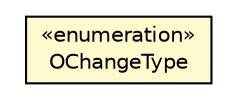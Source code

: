 #!/usr/local/bin/dot
#
# Class diagram 
# Generated by UMLGraph version R5_6-24-gf6e263 (http://www.umlgraph.org/)
#

digraph G {
	edge [fontname="Helvetica",fontsize=10,labelfontname="Helvetica",labelfontsize=10];
	node [fontname="Helvetica",fontsize=10,shape=plaintext];
	nodesep=0.25;
	ranksep=0.5;
	// com.orientechnologies.orient.core.db.record.OMultiValueChangeEvent.OChangeType
	c4606134 [label=<<table title="com.orientechnologies.orient.core.db.record.OMultiValueChangeEvent.OChangeType" border="0" cellborder="1" cellspacing="0" cellpadding="2" port="p" bgcolor="lemonChiffon" href="./OMultiValueChangeEvent.OChangeType.html">
		<tr><td><table border="0" cellspacing="0" cellpadding="1">
<tr><td align="center" balign="center"> &#171;enumeration&#187; </td></tr>
<tr><td align="center" balign="center"> OChangeType </td></tr>
		</table></td></tr>
		</table>>, URL="./OMultiValueChangeEvent.OChangeType.html", fontname="Helvetica", fontcolor="black", fontsize=10.0];
}

